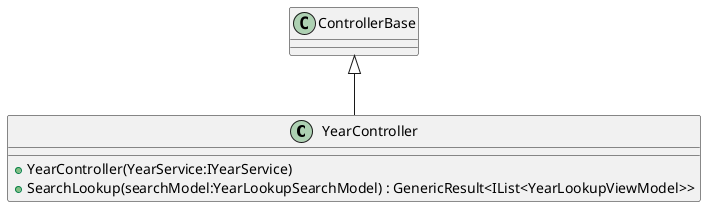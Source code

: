 @startuml
class YearController {
    + YearController(YearService:IYearService)
    + SearchLookup(searchModel:YearLookupSearchModel) : GenericResult<IList<YearLookupViewModel>>
}
ControllerBase <|-- YearController
@enduml
